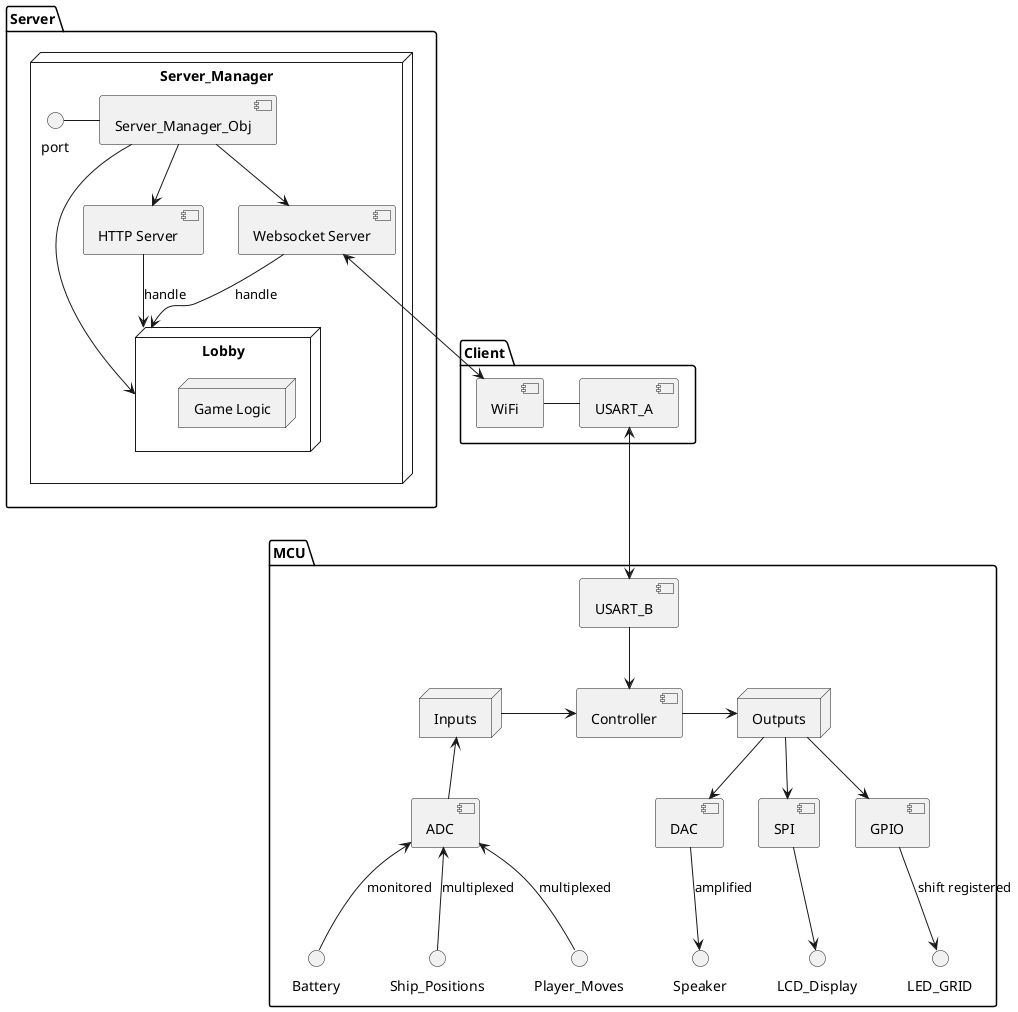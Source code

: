 @startuml System_Class_Diagram
package "Server" {
    node "Server_Manager" {
        node "Lobby" {
            node "Game Logic" {
            }
        }
        [Server_Manager_Obj] -left- port
        [Server_Manager_Obj] -down-> [HTTP Server]
        [Server_Manager_Obj] -down-> [Websocket Server]
        [Server_Manager_Obj] -right-> Lobby

    }
    
    [Websocket Server] --> Lobby : handle
    [HTTP Server] --> Lobby : handle
}

package "Client" {
    [WiFi] - [USART_A]
}

package "MCU" {
    [USART_B] --> [Controller]

    [Controller] <-left- Inputs
    [Controller] -right-> Outputs

    node "Inputs" {
    }
    Inputs <-down- [ADC]

    [ADC] <-down- Battery : monitored
    [ADC] <-down- Ship_Positions : multiplexed
    [ADC] <-down- Player_Moves : multiplexed

    node "Outputs" {
    }
    Outputs -down-> [GPIO]
    Outputs -down-> [DAC]
    Outputs -down-> [SPI]

    [GPIO] -down-> LED_GRID : shift registered
    [DAC] -down-> Speaker : amplified
    [SPI] -down-> LCD_Display
}

[USART_A] <--> [USART_B]
[Websocket Server] <--> [WiFi]
@enduml
